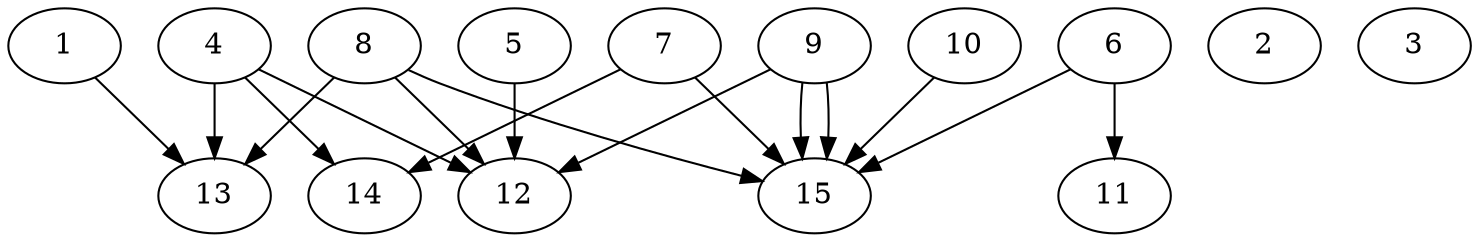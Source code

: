 // DAG automatically generated by daggen at Tue Aug  6 16:26:16 2019
// ./daggen --dot -n 15 --ccr 0.4 --fat 0.8 --regular 0.5 --density 0.6 --mindata 5242880 --maxdata 52428800 
digraph G {
  1 [size="65431040", alpha="0.09", expect_size="26172416"] 
  1 -> 13 [size ="26172416"]
  2 [size="25538560", alpha="0.20", expect_size="10215424"] 
  3 [size="55185920", alpha="0.13", expect_size="22074368"] 
  4 [size="23270400", alpha="0.06", expect_size="9308160"] 
  4 -> 12 [size ="9308160"]
  4 -> 13 [size ="9308160"]
  4 -> 14 [size ="9308160"]
  5 [size="97579520", alpha="0.00", expect_size="39031808"] 
  5 -> 12 [size ="39031808"]
  6 [size="108531200", alpha="0.18", expect_size="43412480"] 
  6 -> 11 [size ="43412480"]
  6 -> 15 [size ="43412480"]
  7 [size="129766400", alpha="0.04", expect_size="51906560"] 
  7 -> 14 [size ="51906560"]
  7 -> 15 [size ="51906560"]
  8 [size="102126080", alpha="0.00", expect_size="40850432"] 
  8 -> 12 [size ="40850432"]
  8 -> 13 [size ="40850432"]
  8 -> 15 [size ="40850432"]
  9 [size="29632000", alpha="0.18", expect_size="11852800"] 
  9 -> 12 [size ="11852800"]
  9 -> 15 [size ="11852800"]
  9 -> 15 [size ="11852800"]
  10 [size="80819200", alpha="0.15", expect_size="32327680"] 
  10 -> 15 [size ="32327680"]
  11 [size="37852160", alpha="0.11", expect_size="15140864"] 
  12 [size="90984960", alpha="0.03", expect_size="36393984"] 
  13 [size="90657280", alpha="0.08", expect_size="36262912"] 
  14 [size="49722880", alpha="0.05", expect_size="19889152"] 
  15 [size="82506240", alpha="0.02", expect_size="33002496"] 
}
